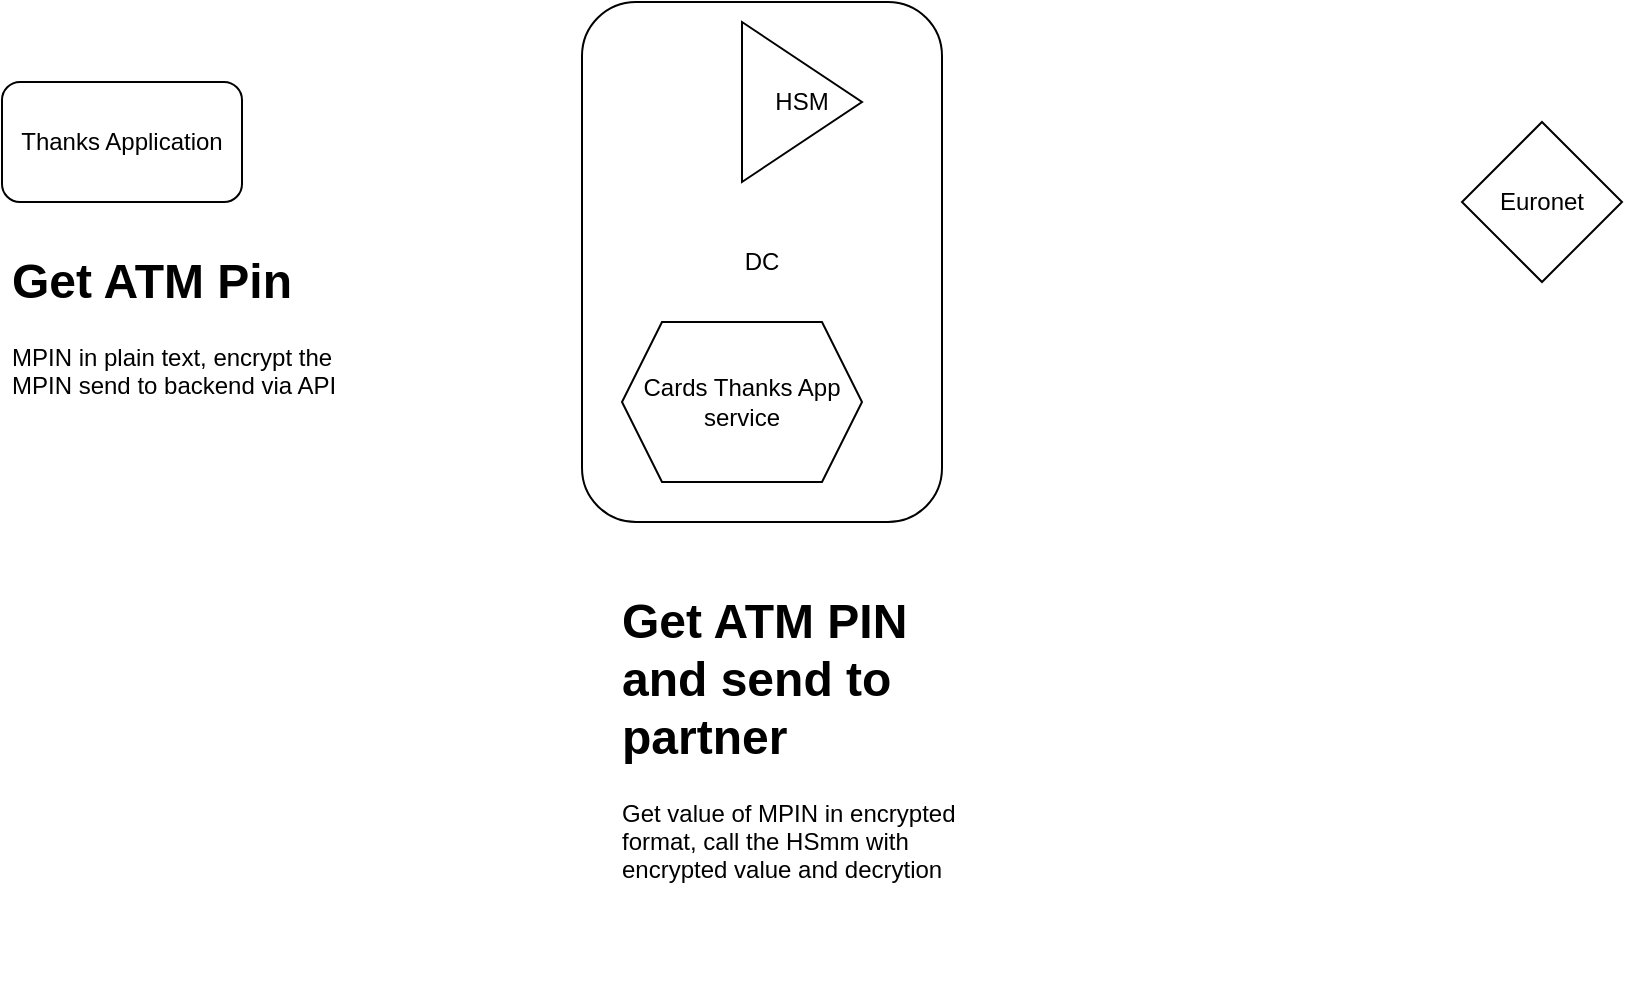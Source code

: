 <mxfile version="21.5.2" type="github">
  <diagram name="Page-1" id="uRS-4dnA5tTWZrqMPb3B">
    <mxGraphModel dx="1194" dy="642" grid="1" gridSize="10" guides="1" tooltips="1" connect="1" arrows="1" fold="1" page="1" pageScale="1" pageWidth="850" pageHeight="1100" math="0" shadow="0">
      <root>
        <mxCell id="0" />
        <mxCell id="1" parent="0" />
        <mxCell id="oRkRxlqvO-P2URN3C91w-1" value="DC" style="rounded=1;whiteSpace=wrap;html=1;" vertex="1" parent="1">
          <mxGeometry x="300" y="210" width="180" height="260" as="geometry" />
        </mxCell>
        <mxCell id="oRkRxlqvO-P2URN3C91w-3" value="HSM" style="triangle;whiteSpace=wrap;html=1;" vertex="1" parent="1">
          <mxGeometry x="380" y="220" width="60" height="80" as="geometry" />
        </mxCell>
        <mxCell id="oRkRxlqvO-P2URN3C91w-4" value="Thanks Application" style="rounded=1;whiteSpace=wrap;html=1;" vertex="1" parent="1">
          <mxGeometry x="10" y="250" width="120" height="60" as="geometry" />
        </mxCell>
        <mxCell id="oRkRxlqvO-P2URN3C91w-5" value="Euronet" style="rhombus;whiteSpace=wrap;html=1;" vertex="1" parent="1">
          <mxGeometry x="740" y="270" width="80" height="80" as="geometry" />
        </mxCell>
        <mxCell id="oRkRxlqvO-P2URN3C91w-6" value="&lt;h1&gt;Get ATM Pin&lt;/h1&gt;&lt;div&gt;MPIN in plain text, encrypt the MPIN send to backend via API&lt;/div&gt;" style="text;html=1;strokeColor=none;fillColor=none;spacing=5;spacingTop=-20;whiteSpace=wrap;overflow=hidden;rounded=0;" vertex="1" parent="1">
          <mxGeometry x="10" y="330" width="190" height="120" as="geometry" />
        </mxCell>
        <mxCell id="oRkRxlqvO-P2URN3C91w-7" value="Cards Thanks App service" style="shape=hexagon;perimeter=hexagonPerimeter2;whiteSpace=wrap;html=1;fixedSize=1;" vertex="1" parent="1">
          <mxGeometry x="320" y="370" width="120" height="80" as="geometry" />
        </mxCell>
        <mxCell id="oRkRxlqvO-P2URN3C91w-8" value="&lt;h1&gt;Get ATM PIN and send to partner&lt;/h1&gt;&lt;div&gt;Get value of MPIN in encrypted format, call the HSmm with encrypted value and decrytion&lt;/div&gt;" style="text;html=1;strokeColor=none;fillColor=none;spacing=5;spacingTop=-20;whiteSpace=wrap;overflow=hidden;rounded=0;" vertex="1" parent="1">
          <mxGeometry x="315" y="500" width="190" height="210" as="geometry" />
        </mxCell>
      </root>
    </mxGraphModel>
  </diagram>
</mxfile>
